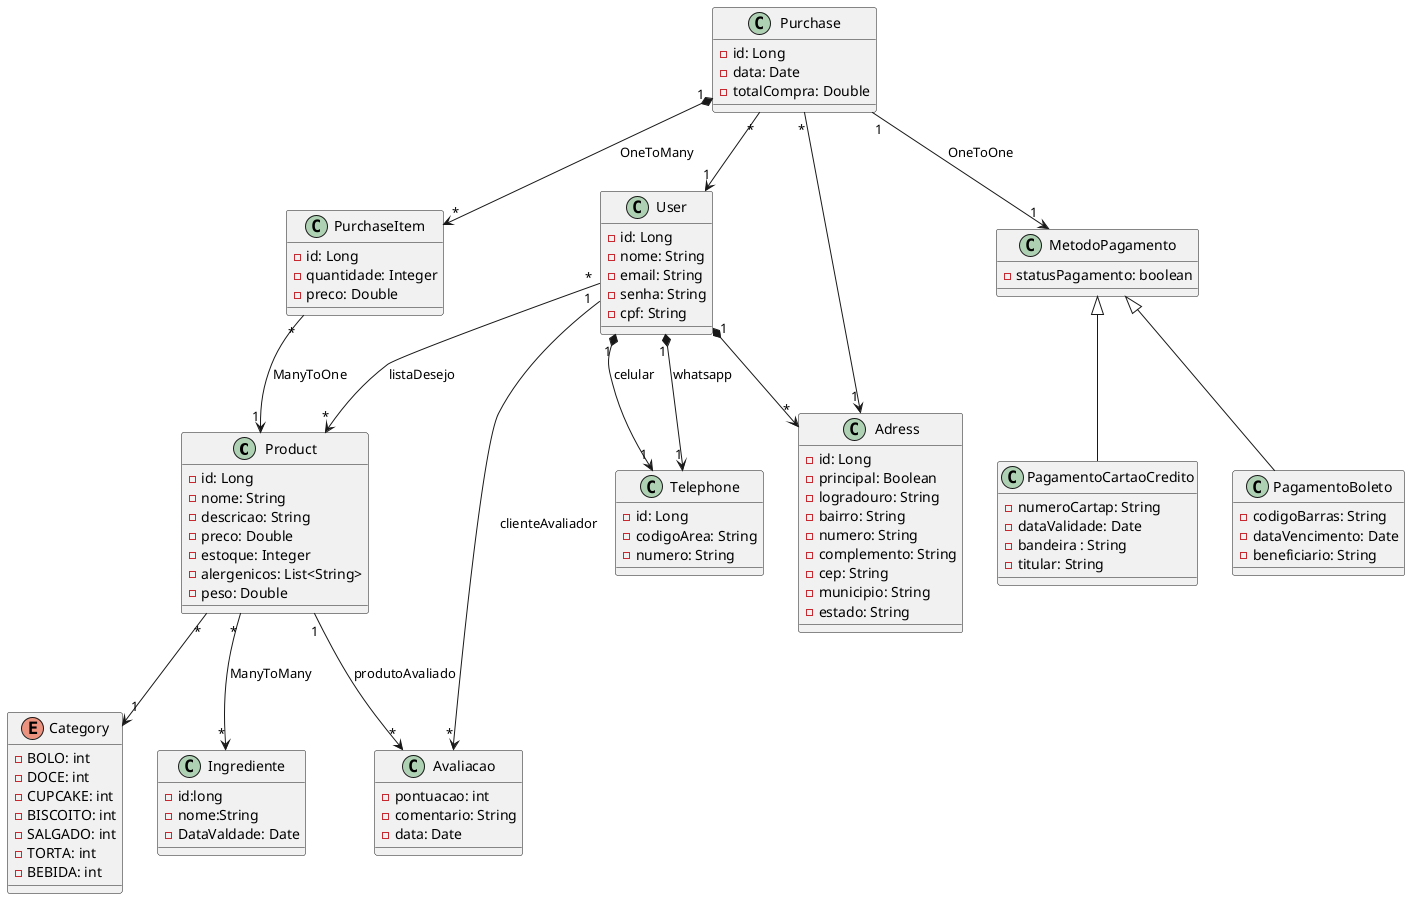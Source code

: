 


@startuml

    class Product {
       - id: Long
       - nome: String
       - descricao: String
       - preco: Double
       - estoque: Integer
       - alergenicos: List<String>
       - peso: Double
    }

    enum Category {
        - BOLO: int
        - DOCE: int
        - CUPCAKE: int
        - BISCOITO: int
        - SALGADO: int
        - TORTA: int
        - BEBIDA: int
        
    }

    class User{
        - id: Long
        - nome: String 
        - email: String
        - senha: String 
        - cpf: String 
    }
    class Ingrediente{
 		-id:long
		-nome:String
		-DataValdade: Date
}
    class Telephone {
        - id: Long
        - codigoArea: String
        - numero: String
    }

    class Purchase {
        - id: Long
        - data: Date
        - totalCompra: Double
    }

    class PurchaseItem {
        - id: Long
        - quantidade: Integer
        - preco: Double
    }

    class Adress {
        - id: Long
        - principal: Boolean
        - logradouro: String
        - bairro: String 
        - numero: String 
        - complemento: String
        - cep: String 
        - municipio: String
        - estado: String 
    }
    
    class MetodoPagamento{
    - statusPagamento: boolean
    
    }
    class PagamentoCartaoCredito extends MetodoPagamento{
    - numeroCartap: String
    - dataValidade: Date
    - bandeira : String
    - titular: String
    }
    
    
    class PagamentoBoleto extends MetodoPagamento{
    - codigoBarras: String
    - dataVencimento: Date
    - beneficiario: String
    
    }
    class Avaliacao{
    - pontuacao: int
    - comentario: String
    - data: Date
    
    }

    Product "*" --> "1" Category
    Product "1"-->"*" Avaliacao: produtoAvaliado
    Product "*" --> "*" Ingrediente : ManyToMany
    User "*" --> "*" Product: listaDesejo
    User "1" *--> "1" Telephone: celular
    User "1" *--> "1" Telephone: whatsapp
    User "1" *--> "*" Adress
    
    User "1" --> "*"Avaliacao: clienteAvaliador
    Purchase "1" *--> "*" PurchaseItem :OneToMany
    Purchase "*" --> "1" User
    Purchase "*"  --> "1" Adress
    Purchase "1" --> "1" MetodoPagamento :OneToOne

    PurchaseItem "*" --> "1" Product  : ManyToOne


@enduml






